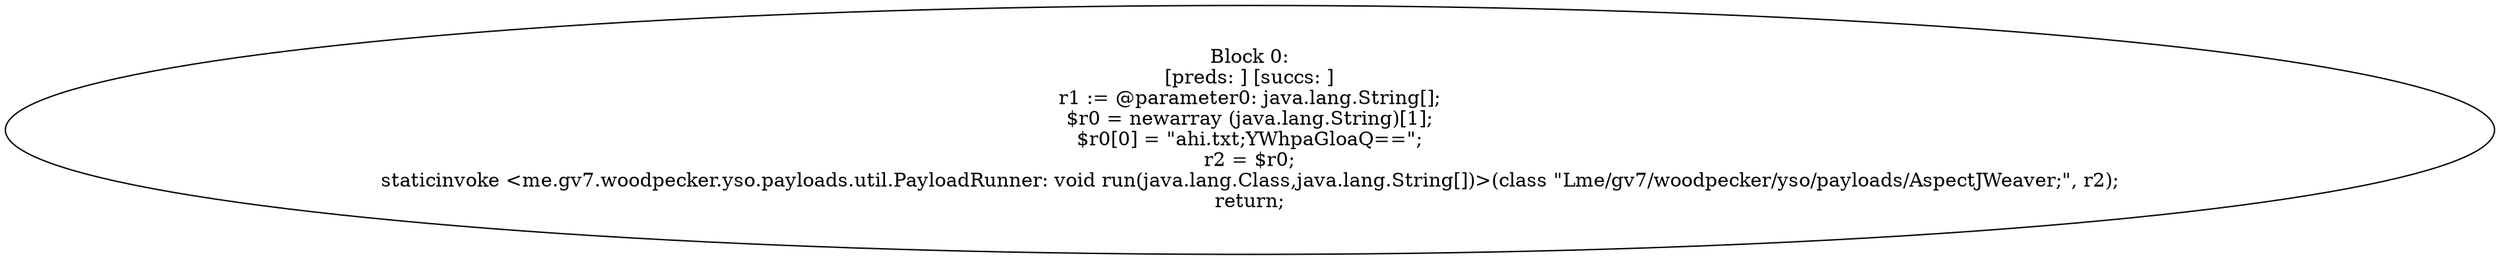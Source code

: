 digraph "unitGraph" {
    "Block 0:
[preds: ] [succs: ]
r1 := @parameter0: java.lang.String[];
$r0 = newarray (java.lang.String)[1];
$r0[0] = \"ahi.txt;YWhpaGloaQ==\";
r2 = $r0;
staticinvoke <me.gv7.woodpecker.yso.payloads.util.PayloadRunner: void run(java.lang.Class,java.lang.String[])>(class \"Lme/gv7/woodpecker/yso/payloads/AspectJWeaver;\", r2);
return;
"
}

